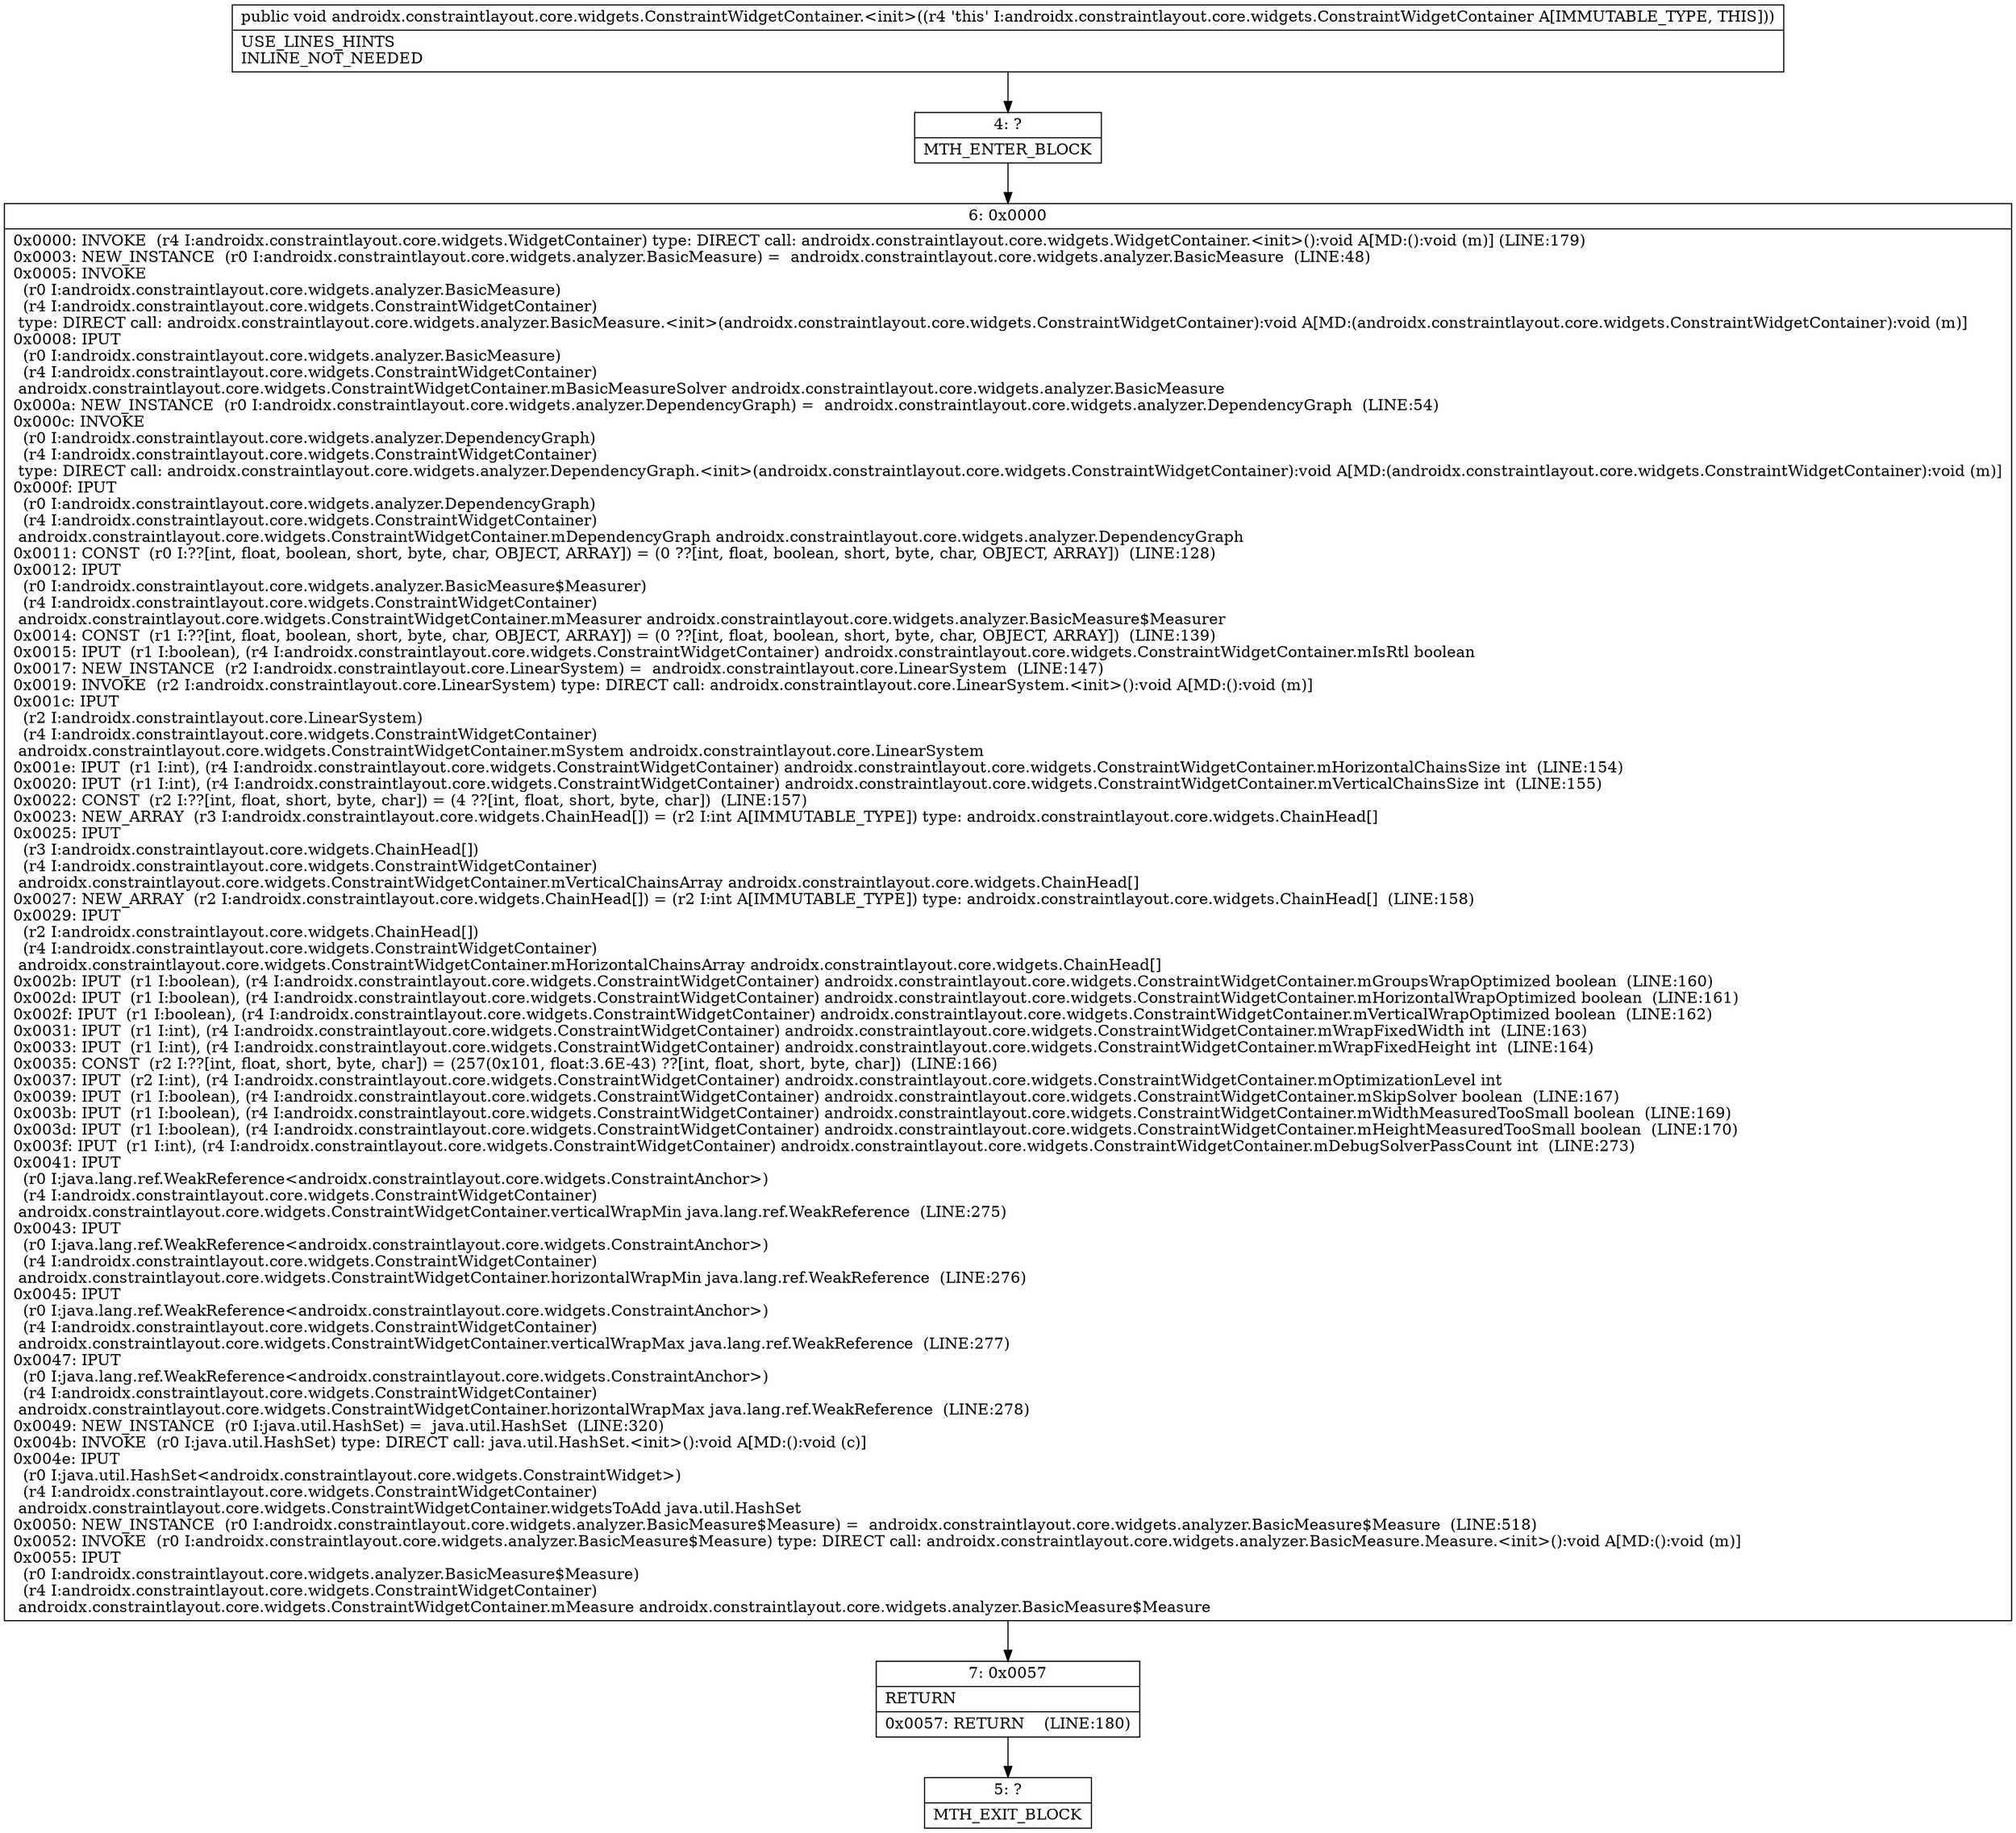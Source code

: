 digraph "CFG forandroidx.constraintlayout.core.widgets.ConstraintWidgetContainer.\<init\>()V" {
Node_4 [shape=record,label="{4\:\ ?|MTH_ENTER_BLOCK\l}"];
Node_6 [shape=record,label="{6\:\ 0x0000|0x0000: INVOKE  (r4 I:androidx.constraintlayout.core.widgets.WidgetContainer) type: DIRECT call: androidx.constraintlayout.core.widgets.WidgetContainer.\<init\>():void A[MD:():void (m)] (LINE:179)\l0x0003: NEW_INSTANCE  (r0 I:androidx.constraintlayout.core.widgets.analyzer.BasicMeasure) =  androidx.constraintlayout.core.widgets.analyzer.BasicMeasure  (LINE:48)\l0x0005: INVOKE  \l  (r0 I:androidx.constraintlayout.core.widgets.analyzer.BasicMeasure)\l  (r4 I:androidx.constraintlayout.core.widgets.ConstraintWidgetContainer)\l type: DIRECT call: androidx.constraintlayout.core.widgets.analyzer.BasicMeasure.\<init\>(androidx.constraintlayout.core.widgets.ConstraintWidgetContainer):void A[MD:(androidx.constraintlayout.core.widgets.ConstraintWidgetContainer):void (m)]\l0x0008: IPUT  \l  (r0 I:androidx.constraintlayout.core.widgets.analyzer.BasicMeasure)\l  (r4 I:androidx.constraintlayout.core.widgets.ConstraintWidgetContainer)\l androidx.constraintlayout.core.widgets.ConstraintWidgetContainer.mBasicMeasureSolver androidx.constraintlayout.core.widgets.analyzer.BasicMeasure \l0x000a: NEW_INSTANCE  (r0 I:androidx.constraintlayout.core.widgets.analyzer.DependencyGraph) =  androidx.constraintlayout.core.widgets.analyzer.DependencyGraph  (LINE:54)\l0x000c: INVOKE  \l  (r0 I:androidx.constraintlayout.core.widgets.analyzer.DependencyGraph)\l  (r4 I:androidx.constraintlayout.core.widgets.ConstraintWidgetContainer)\l type: DIRECT call: androidx.constraintlayout.core.widgets.analyzer.DependencyGraph.\<init\>(androidx.constraintlayout.core.widgets.ConstraintWidgetContainer):void A[MD:(androidx.constraintlayout.core.widgets.ConstraintWidgetContainer):void (m)]\l0x000f: IPUT  \l  (r0 I:androidx.constraintlayout.core.widgets.analyzer.DependencyGraph)\l  (r4 I:androidx.constraintlayout.core.widgets.ConstraintWidgetContainer)\l androidx.constraintlayout.core.widgets.ConstraintWidgetContainer.mDependencyGraph androidx.constraintlayout.core.widgets.analyzer.DependencyGraph \l0x0011: CONST  (r0 I:??[int, float, boolean, short, byte, char, OBJECT, ARRAY]) = (0 ??[int, float, boolean, short, byte, char, OBJECT, ARRAY])  (LINE:128)\l0x0012: IPUT  \l  (r0 I:androidx.constraintlayout.core.widgets.analyzer.BasicMeasure$Measurer)\l  (r4 I:androidx.constraintlayout.core.widgets.ConstraintWidgetContainer)\l androidx.constraintlayout.core.widgets.ConstraintWidgetContainer.mMeasurer androidx.constraintlayout.core.widgets.analyzer.BasicMeasure$Measurer \l0x0014: CONST  (r1 I:??[int, float, boolean, short, byte, char, OBJECT, ARRAY]) = (0 ??[int, float, boolean, short, byte, char, OBJECT, ARRAY])  (LINE:139)\l0x0015: IPUT  (r1 I:boolean), (r4 I:androidx.constraintlayout.core.widgets.ConstraintWidgetContainer) androidx.constraintlayout.core.widgets.ConstraintWidgetContainer.mIsRtl boolean \l0x0017: NEW_INSTANCE  (r2 I:androidx.constraintlayout.core.LinearSystem) =  androidx.constraintlayout.core.LinearSystem  (LINE:147)\l0x0019: INVOKE  (r2 I:androidx.constraintlayout.core.LinearSystem) type: DIRECT call: androidx.constraintlayout.core.LinearSystem.\<init\>():void A[MD:():void (m)]\l0x001c: IPUT  \l  (r2 I:androidx.constraintlayout.core.LinearSystem)\l  (r4 I:androidx.constraintlayout.core.widgets.ConstraintWidgetContainer)\l androidx.constraintlayout.core.widgets.ConstraintWidgetContainer.mSystem androidx.constraintlayout.core.LinearSystem \l0x001e: IPUT  (r1 I:int), (r4 I:androidx.constraintlayout.core.widgets.ConstraintWidgetContainer) androidx.constraintlayout.core.widgets.ConstraintWidgetContainer.mHorizontalChainsSize int  (LINE:154)\l0x0020: IPUT  (r1 I:int), (r4 I:androidx.constraintlayout.core.widgets.ConstraintWidgetContainer) androidx.constraintlayout.core.widgets.ConstraintWidgetContainer.mVerticalChainsSize int  (LINE:155)\l0x0022: CONST  (r2 I:??[int, float, short, byte, char]) = (4 ??[int, float, short, byte, char])  (LINE:157)\l0x0023: NEW_ARRAY  (r3 I:androidx.constraintlayout.core.widgets.ChainHead[]) = (r2 I:int A[IMMUTABLE_TYPE]) type: androidx.constraintlayout.core.widgets.ChainHead[] \l0x0025: IPUT  \l  (r3 I:androidx.constraintlayout.core.widgets.ChainHead[])\l  (r4 I:androidx.constraintlayout.core.widgets.ConstraintWidgetContainer)\l androidx.constraintlayout.core.widgets.ConstraintWidgetContainer.mVerticalChainsArray androidx.constraintlayout.core.widgets.ChainHead[] \l0x0027: NEW_ARRAY  (r2 I:androidx.constraintlayout.core.widgets.ChainHead[]) = (r2 I:int A[IMMUTABLE_TYPE]) type: androidx.constraintlayout.core.widgets.ChainHead[]  (LINE:158)\l0x0029: IPUT  \l  (r2 I:androidx.constraintlayout.core.widgets.ChainHead[])\l  (r4 I:androidx.constraintlayout.core.widgets.ConstraintWidgetContainer)\l androidx.constraintlayout.core.widgets.ConstraintWidgetContainer.mHorizontalChainsArray androidx.constraintlayout.core.widgets.ChainHead[] \l0x002b: IPUT  (r1 I:boolean), (r4 I:androidx.constraintlayout.core.widgets.ConstraintWidgetContainer) androidx.constraintlayout.core.widgets.ConstraintWidgetContainer.mGroupsWrapOptimized boolean  (LINE:160)\l0x002d: IPUT  (r1 I:boolean), (r4 I:androidx.constraintlayout.core.widgets.ConstraintWidgetContainer) androidx.constraintlayout.core.widgets.ConstraintWidgetContainer.mHorizontalWrapOptimized boolean  (LINE:161)\l0x002f: IPUT  (r1 I:boolean), (r4 I:androidx.constraintlayout.core.widgets.ConstraintWidgetContainer) androidx.constraintlayout.core.widgets.ConstraintWidgetContainer.mVerticalWrapOptimized boolean  (LINE:162)\l0x0031: IPUT  (r1 I:int), (r4 I:androidx.constraintlayout.core.widgets.ConstraintWidgetContainer) androidx.constraintlayout.core.widgets.ConstraintWidgetContainer.mWrapFixedWidth int  (LINE:163)\l0x0033: IPUT  (r1 I:int), (r4 I:androidx.constraintlayout.core.widgets.ConstraintWidgetContainer) androidx.constraintlayout.core.widgets.ConstraintWidgetContainer.mWrapFixedHeight int  (LINE:164)\l0x0035: CONST  (r2 I:??[int, float, short, byte, char]) = (257(0x101, float:3.6E\-43) ??[int, float, short, byte, char])  (LINE:166)\l0x0037: IPUT  (r2 I:int), (r4 I:androidx.constraintlayout.core.widgets.ConstraintWidgetContainer) androidx.constraintlayout.core.widgets.ConstraintWidgetContainer.mOptimizationLevel int \l0x0039: IPUT  (r1 I:boolean), (r4 I:androidx.constraintlayout.core.widgets.ConstraintWidgetContainer) androidx.constraintlayout.core.widgets.ConstraintWidgetContainer.mSkipSolver boolean  (LINE:167)\l0x003b: IPUT  (r1 I:boolean), (r4 I:androidx.constraintlayout.core.widgets.ConstraintWidgetContainer) androidx.constraintlayout.core.widgets.ConstraintWidgetContainer.mWidthMeasuredTooSmall boolean  (LINE:169)\l0x003d: IPUT  (r1 I:boolean), (r4 I:androidx.constraintlayout.core.widgets.ConstraintWidgetContainer) androidx.constraintlayout.core.widgets.ConstraintWidgetContainer.mHeightMeasuredTooSmall boolean  (LINE:170)\l0x003f: IPUT  (r1 I:int), (r4 I:androidx.constraintlayout.core.widgets.ConstraintWidgetContainer) androidx.constraintlayout.core.widgets.ConstraintWidgetContainer.mDebugSolverPassCount int  (LINE:273)\l0x0041: IPUT  \l  (r0 I:java.lang.ref.WeakReference\<androidx.constraintlayout.core.widgets.ConstraintAnchor\>)\l  (r4 I:androidx.constraintlayout.core.widgets.ConstraintWidgetContainer)\l androidx.constraintlayout.core.widgets.ConstraintWidgetContainer.verticalWrapMin java.lang.ref.WeakReference  (LINE:275)\l0x0043: IPUT  \l  (r0 I:java.lang.ref.WeakReference\<androidx.constraintlayout.core.widgets.ConstraintAnchor\>)\l  (r4 I:androidx.constraintlayout.core.widgets.ConstraintWidgetContainer)\l androidx.constraintlayout.core.widgets.ConstraintWidgetContainer.horizontalWrapMin java.lang.ref.WeakReference  (LINE:276)\l0x0045: IPUT  \l  (r0 I:java.lang.ref.WeakReference\<androidx.constraintlayout.core.widgets.ConstraintAnchor\>)\l  (r4 I:androidx.constraintlayout.core.widgets.ConstraintWidgetContainer)\l androidx.constraintlayout.core.widgets.ConstraintWidgetContainer.verticalWrapMax java.lang.ref.WeakReference  (LINE:277)\l0x0047: IPUT  \l  (r0 I:java.lang.ref.WeakReference\<androidx.constraintlayout.core.widgets.ConstraintAnchor\>)\l  (r4 I:androidx.constraintlayout.core.widgets.ConstraintWidgetContainer)\l androidx.constraintlayout.core.widgets.ConstraintWidgetContainer.horizontalWrapMax java.lang.ref.WeakReference  (LINE:278)\l0x0049: NEW_INSTANCE  (r0 I:java.util.HashSet) =  java.util.HashSet  (LINE:320)\l0x004b: INVOKE  (r0 I:java.util.HashSet) type: DIRECT call: java.util.HashSet.\<init\>():void A[MD:():void (c)]\l0x004e: IPUT  \l  (r0 I:java.util.HashSet\<androidx.constraintlayout.core.widgets.ConstraintWidget\>)\l  (r4 I:androidx.constraintlayout.core.widgets.ConstraintWidgetContainer)\l androidx.constraintlayout.core.widgets.ConstraintWidgetContainer.widgetsToAdd java.util.HashSet \l0x0050: NEW_INSTANCE  (r0 I:androidx.constraintlayout.core.widgets.analyzer.BasicMeasure$Measure) =  androidx.constraintlayout.core.widgets.analyzer.BasicMeasure$Measure  (LINE:518)\l0x0052: INVOKE  (r0 I:androidx.constraintlayout.core.widgets.analyzer.BasicMeasure$Measure) type: DIRECT call: androidx.constraintlayout.core.widgets.analyzer.BasicMeasure.Measure.\<init\>():void A[MD:():void (m)]\l0x0055: IPUT  \l  (r0 I:androidx.constraintlayout.core.widgets.analyzer.BasicMeasure$Measure)\l  (r4 I:androidx.constraintlayout.core.widgets.ConstraintWidgetContainer)\l androidx.constraintlayout.core.widgets.ConstraintWidgetContainer.mMeasure androidx.constraintlayout.core.widgets.analyzer.BasicMeasure$Measure \l}"];
Node_7 [shape=record,label="{7\:\ 0x0057|RETURN\l|0x0057: RETURN    (LINE:180)\l}"];
Node_5 [shape=record,label="{5\:\ ?|MTH_EXIT_BLOCK\l}"];
MethodNode[shape=record,label="{public void androidx.constraintlayout.core.widgets.ConstraintWidgetContainer.\<init\>((r4 'this' I:androidx.constraintlayout.core.widgets.ConstraintWidgetContainer A[IMMUTABLE_TYPE, THIS]))  | USE_LINES_HINTS\lINLINE_NOT_NEEDED\l}"];
MethodNode -> Node_4;Node_4 -> Node_6;
Node_6 -> Node_7;
Node_7 -> Node_5;
}


